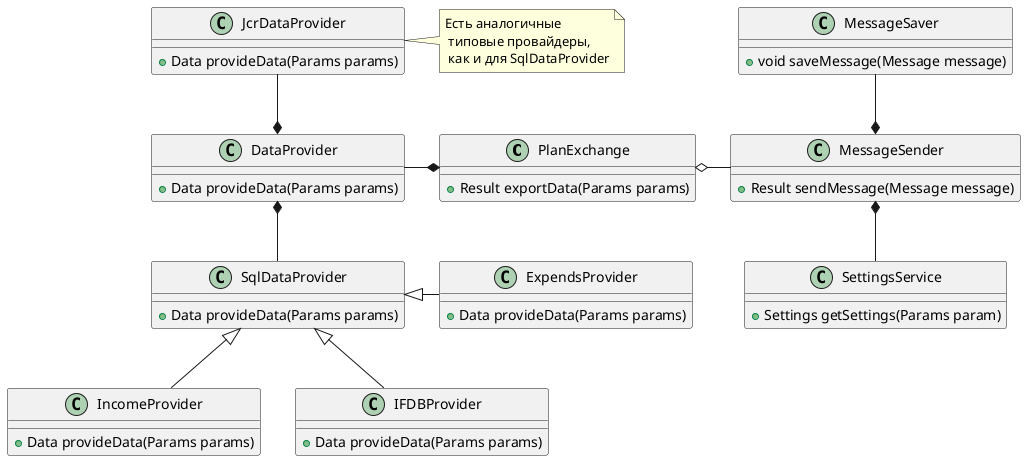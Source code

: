 @startuml
class PlanExchange {
  +Result exportData(Params params)
}
class DataProvider {
  +Data provideData(Params params)
}
class JcrDataProvider {
  +Data provideData(Params params)
}
note right: Есть аналогичные\n типовые провайдеры,\n как и для SqlDataProvider 
class SqlDataProvider {
  +Data provideData(Params params)
}
class ExpendsProvider {
  +Data provideData(Params params)
}
class IncomeProvider {
  +Data provideData(Params params)
}
class IFDBProvider {
  +Data provideData(Params params)
}
class MessageSender {
  +Result sendMessage(Message message)
}
class MessageSaver {
  +void saveMessage(Message message)
}
class SettingsService {
  +Settings getSettings(Params param)
}

DataProvider -* PlanExchange 
PlanExchange o- MessageSender
MessageSender *-- SettingsService
MessageSaver --* MessageSender
JcrDataProvider --* DataProvider
DataProvider *-- SqlDataProvider
SqlDataProvider <|- ExpendsProvider
SqlDataProvider <|-- IncomeProvider
SqlDataProvider <|-- IFDBProvider
@enduml